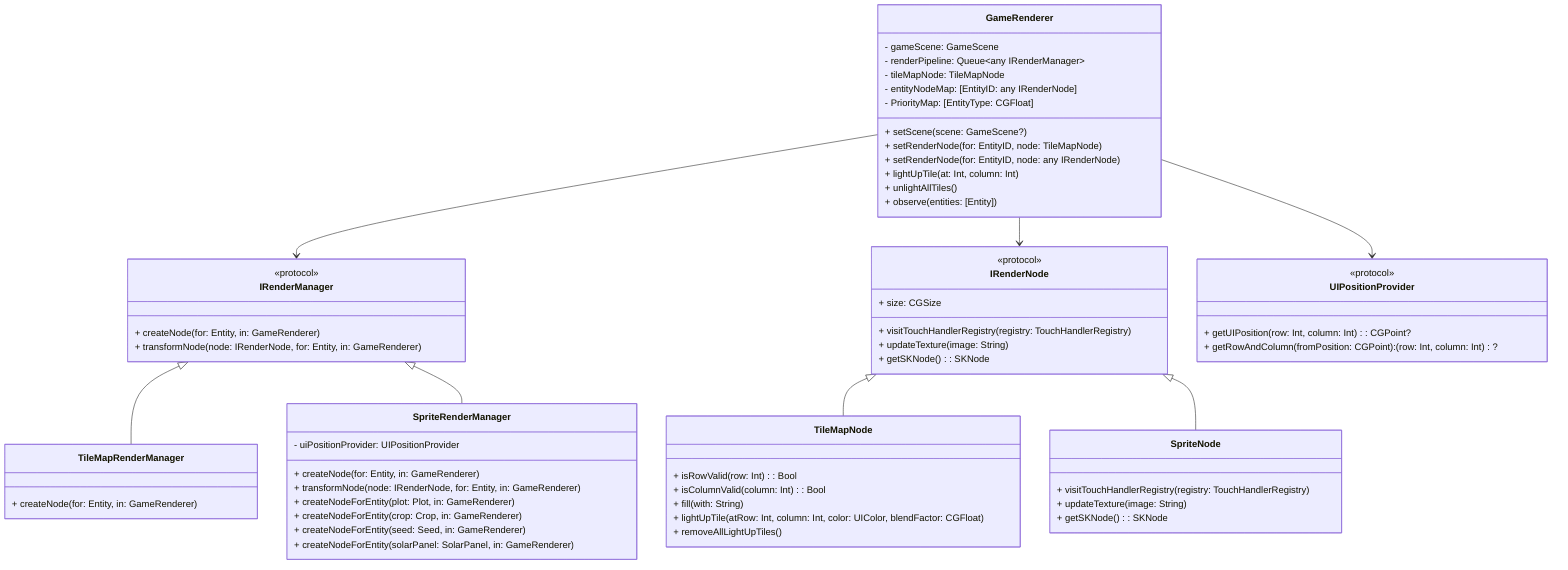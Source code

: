 classDiagram
    class GameRenderer {
        - gameScene: GameScene
        - renderPipeline: Queue~any IRenderManager~
        - tileMapNode: TileMapNode
        - entityNodeMap: [EntityID: any IRenderNode]
        - PriorityMap: [EntityType: CGFloat]
        + setScene(scene: GameScene?)
        + setRenderNode(for: EntityID, node: TileMapNode)
        + setRenderNode(for: EntityID, node: any IRenderNode)
        + lightUpTile(at: Int, column: Int)
        + unlightAllTiles()
        + observe(entities: [Entity])
    }

    class IRenderManager {
        <<protocol>>
        + createNode(for: Entity, in: GameRenderer)
        + transformNode(node: IRenderNode, for: Entity, in: GameRenderer)
    }

    class TileMapRenderManager {
        + createNode(for: Entity, in: GameRenderer)
    }

    class SpriteRenderManager {
        - uiPositionProvider: UIPositionProvider
        + createNode(for: Entity, in: GameRenderer)
        + transformNode(node: IRenderNode, for: Entity, in: GameRenderer)
        + createNodeForEntity(plot: Plot, in: GameRenderer)
        + createNodeForEntity(crop: Crop, in: GameRenderer)
        + createNodeForEntity(seed: Seed, in: GameRenderer)
        + createNodeForEntity(solarPanel: SolarPanel, in: GameRenderer)
    }

    class IRenderNode {
        <<protocol>>
        + size: CGSize
        + visitTouchHandlerRegistry(registry: TouchHandlerRegistry)
        + updateTexture(image: String)
        + getSKNode(): SKNode
    }

    class TileMapNode {
        + isRowValid(row: Int): Bool
        + isColumnValid(column: Int): Bool
        + fill(with: String)
        + lightUpTile(atRow: Int, column: Int, color: UIColor, blendFactor: CGFloat)
        + removeAllLightUpTiles()
    }

    class SpriteNode {
        + visitTouchHandlerRegistry(registry: TouchHandlerRegistry)
        + updateTexture(image: String)
        + getSKNode(): SKNode
    }

    class UIPositionProvider {
        <<protocol>>
        + getUIPosition(row: Int, column: Int): CGPoint?
        + getRowAndColumn(fromPosition: CGPoint): (row: Int, column: Int)?
    }

    GameRenderer --> IRenderManager
    GameRenderer --> IRenderNode
    GameRenderer --> UIPositionProvider
    IRenderManager <|-- TileMapRenderManager
    IRenderManager <|-- SpriteRenderManager
    IRenderNode <|-- TileMapNode
    IRenderNode <|-- SpriteNode